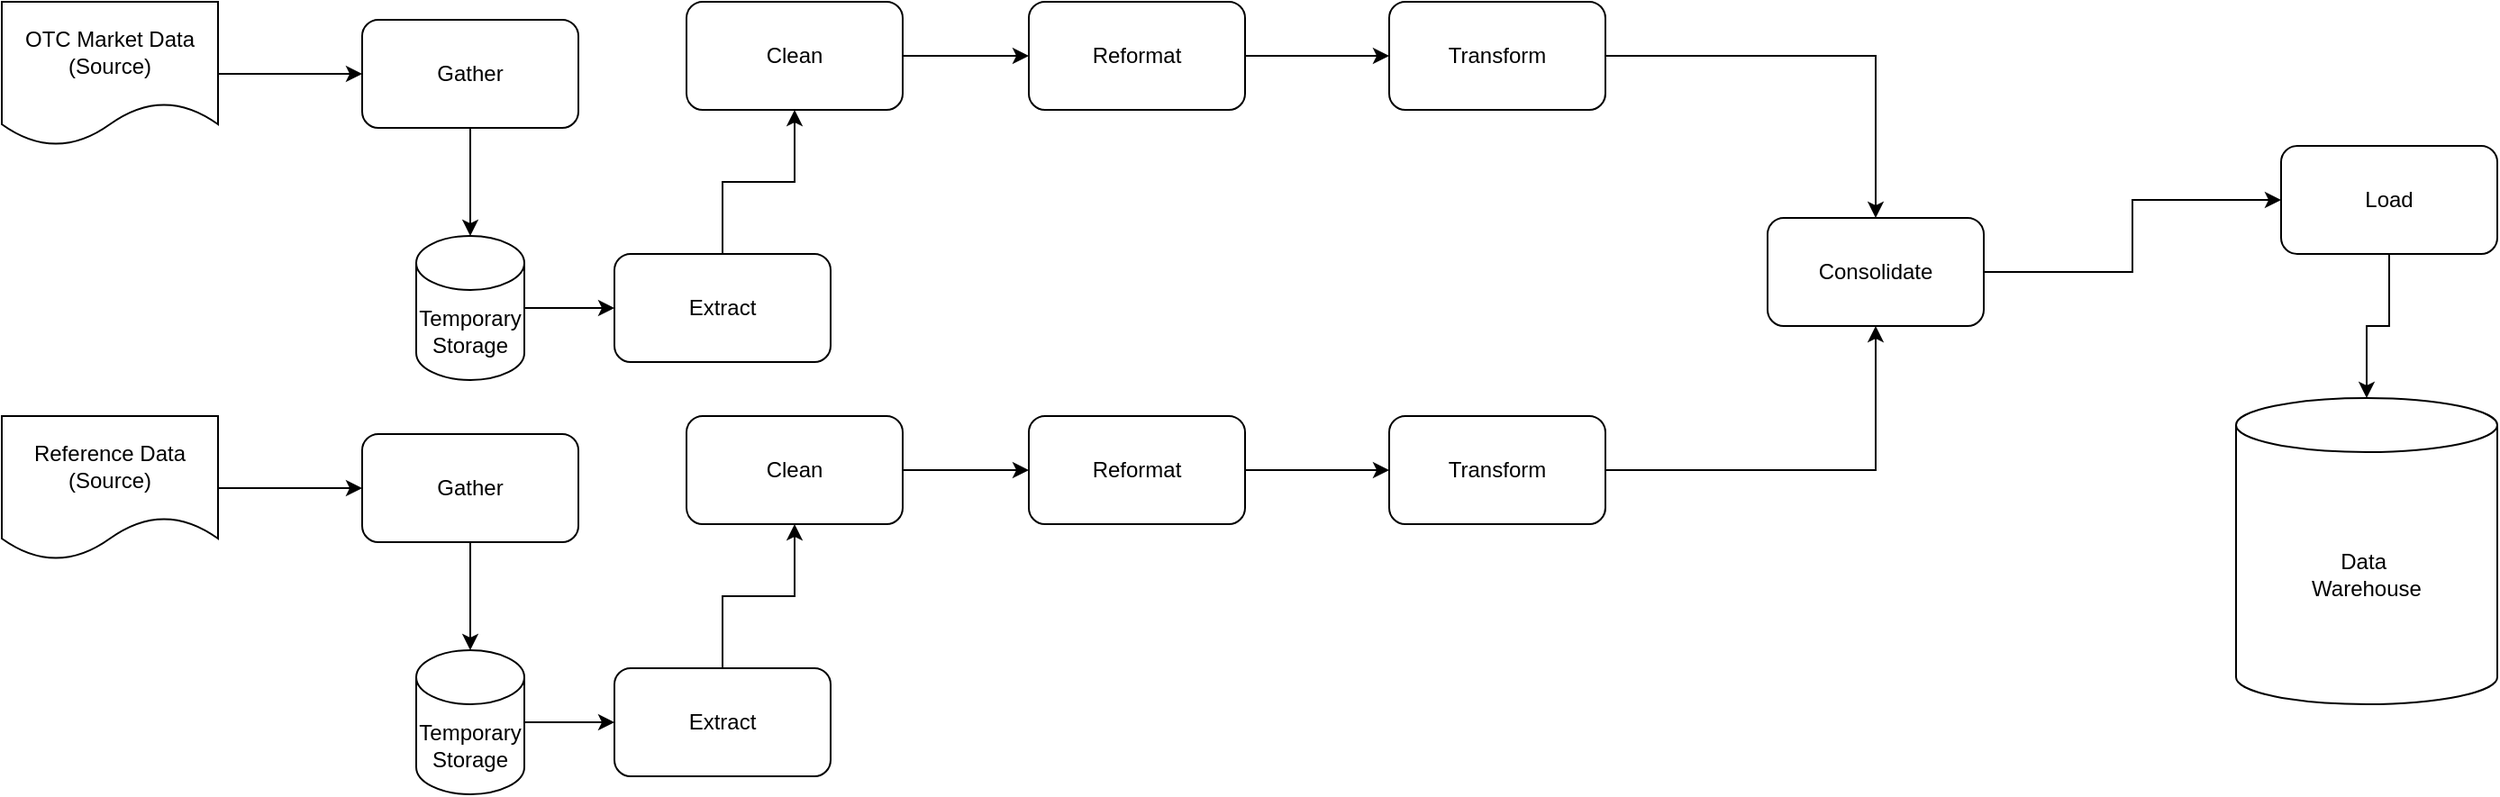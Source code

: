 <mxfile version="26.2.14">
  <diagram name="Page-1" id="saaR4F-_Rif6BhVcq52Z">
    <mxGraphModel dx="1478" dy="868" grid="1" gridSize="10" guides="1" tooltips="1" connect="1" arrows="1" fold="1" page="1" pageScale="1" pageWidth="850" pageHeight="1100" math="0" shadow="0">
      <root>
        <mxCell id="0" />
        <mxCell id="1" parent="0" />
        <mxCell id="EfA6ek4f-y63-T1g8-0h-3" value="" style="edgeStyle=orthogonalEdgeStyle;rounded=0;orthogonalLoop=1;jettySize=auto;html=1;" parent="1" source="EfA6ek4f-y63-T1g8-0h-1" target="EfA6ek4f-y63-T1g8-0h-2" edge="1">
          <mxGeometry relative="1" as="geometry" />
        </mxCell>
        <mxCell id="EfA6ek4f-y63-T1g8-0h-1" value="OTC Market Data&lt;div&gt;(Source)&lt;/div&gt;" style="shape=document;whiteSpace=wrap;html=1;boundedLbl=1;" parent="1" vertex="1">
          <mxGeometry x="20" y="240" width="120" height="80" as="geometry" />
        </mxCell>
        <mxCell id="EfA6ek4f-y63-T1g8-0h-5" value="" style="edgeStyle=orthogonalEdgeStyle;rounded=0;orthogonalLoop=1;jettySize=auto;html=1;" parent="1" source="EfA6ek4f-y63-T1g8-0h-2" target="EfA6ek4f-y63-T1g8-0h-4" edge="1">
          <mxGeometry relative="1" as="geometry" />
        </mxCell>
        <mxCell id="EfA6ek4f-y63-T1g8-0h-2" value="Gather" style="rounded=1;whiteSpace=wrap;html=1;" parent="1" vertex="1">
          <mxGeometry x="220" y="250" width="120" height="60" as="geometry" />
        </mxCell>
        <mxCell id="EfA6ek4f-y63-T1g8-0h-7" value="" style="edgeStyle=orthogonalEdgeStyle;rounded=0;orthogonalLoop=1;jettySize=auto;html=1;" parent="1" source="EfA6ek4f-y63-T1g8-0h-4" target="EfA6ek4f-y63-T1g8-0h-6" edge="1">
          <mxGeometry relative="1" as="geometry" />
        </mxCell>
        <mxCell id="EfA6ek4f-y63-T1g8-0h-4" value="Temporary&lt;div&gt;Storage&lt;/div&gt;" style="shape=cylinder3;whiteSpace=wrap;html=1;boundedLbl=1;backgroundOutline=1;size=15;" parent="1" vertex="1">
          <mxGeometry x="250" y="370" width="60" height="80" as="geometry" />
        </mxCell>
        <mxCell id="EfA6ek4f-y63-T1g8-0h-9" value="" style="edgeStyle=orthogonalEdgeStyle;rounded=0;orthogonalLoop=1;jettySize=auto;html=1;" parent="1" source="EfA6ek4f-y63-T1g8-0h-6" target="EfA6ek4f-y63-T1g8-0h-8" edge="1">
          <mxGeometry relative="1" as="geometry" />
        </mxCell>
        <mxCell id="EfA6ek4f-y63-T1g8-0h-6" value="Extract" style="rounded=1;whiteSpace=wrap;html=1;" parent="1" vertex="1">
          <mxGeometry x="360" y="380" width="120" height="60" as="geometry" />
        </mxCell>
        <mxCell id="EfA6ek4f-y63-T1g8-0h-11" value="" style="edgeStyle=orthogonalEdgeStyle;rounded=0;orthogonalLoop=1;jettySize=auto;html=1;" parent="1" source="EfA6ek4f-y63-T1g8-0h-8" target="EfA6ek4f-y63-T1g8-0h-10" edge="1">
          <mxGeometry relative="1" as="geometry" />
        </mxCell>
        <mxCell id="EfA6ek4f-y63-T1g8-0h-8" value="Clean" style="whiteSpace=wrap;html=1;rounded=1;" parent="1" vertex="1">
          <mxGeometry x="400" y="240" width="120" height="60" as="geometry" />
        </mxCell>
        <mxCell id="EfA6ek4f-y63-T1g8-0h-13" value="" style="edgeStyle=orthogonalEdgeStyle;rounded=0;orthogonalLoop=1;jettySize=auto;html=1;" parent="1" source="EfA6ek4f-y63-T1g8-0h-10" target="EfA6ek4f-y63-T1g8-0h-12" edge="1">
          <mxGeometry relative="1" as="geometry" />
        </mxCell>
        <mxCell id="EfA6ek4f-y63-T1g8-0h-10" value="Reformat" style="whiteSpace=wrap;html=1;rounded=1;" parent="1" vertex="1">
          <mxGeometry x="590" y="240" width="120" height="60" as="geometry" />
        </mxCell>
        <mxCell id="EfA6ek4f-y63-T1g8-0h-15" value="" style="edgeStyle=orthogonalEdgeStyle;rounded=0;orthogonalLoop=1;jettySize=auto;html=1;" parent="1" source="EfA6ek4f-y63-T1g8-0h-12" target="EfA6ek4f-y63-T1g8-0h-14" edge="1">
          <mxGeometry relative="1" as="geometry" />
        </mxCell>
        <mxCell id="EfA6ek4f-y63-T1g8-0h-12" value="Transform" style="whiteSpace=wrap;html=1;rounded=1;" parent="1" vertex="1">
          <mxGeometry x="790" y="240" width="120" height="60" as="geometry" />
        </mxCell>
        <mxCell id="EfA6ek4f-y63-T1g8-0h-17" value="" style="edgeStyle=orthogonalEdgeStyle;rounded=0;orthogonalLoop=1;jettySize=auto;html=1;" parent="1" source="EfA6ek4f-y63-T1g8-0h-14" target="EfA6ek4f-y63-T1g8-0h-16" edge="1">
          <mxGeometry relative="1" as="geometry" />
        </mxCell>
        <mxCell id="EfA6ek4f-y63-T1g8-0h-14" value="Consolidate" style="whiteSpace=wrap;html=1;rounded=1;" parent="1" vertex="1">
          <mxGeometry x="1000" y="360" width="120" height="60" as="geometry" />
        </mxCell>
        <mxCell id="EfA6ek4f-y63-T1g8-0h-19" value="" style="edgeStyle=orthogonalEdgeStyle;rounded=0;orthogonalLoop=1;jettySize=auto;html=1;" parent="1" source="EfA6ek4f-y63-T1g8-0h-16" target="EfA6ek4f-y63-T1g8-0h-18" edge="1">
          <mxGeometry relative="1" as="geometry" />
        </mxCell>
        <mxCell id="EfA6ek4f-y63-T1g8-0h-16" value="Load" style="whiteSpace=wrap;html=1;rounded=1;" parent="1" vertex="1">
          <mxGeometry x="1285" y="320" width="120" height="60" as="geometry" />
        </mxCell>
        <mxCell id="EfA6ek4f-y63-T1g8-0h-18" value="Data&amp;nbsp;&lt;div&gt;Warehouse&lt;/div&gt;" style="shape=cylinder3;whiteSpace=wrap;html=1;boundedLbl=1;backgroundOutline=1;size=15;" parent="1" vertex="1">
          <mxGeometry x="1260" y="460" width="145" height="170" as="geometry" />
        </mxCell>
        <mxCell id="-NLIGs5jsREwLxyYZs_w-3" value="" style="edgeStyle=orthogonalEdgeStyle;rounded=0;orthogonalLoop=1;jettySize=auto;html=1;" edge="1" parent="1" source="-NLIGs5jsREwLxyYZs_w-1" target="-NLIGs5jsREwLxyYZs_w-2">
          <mxGeometry relative="1" as="geometry" />
        </mxCell>
        <mxCell id="-NLIGs5jsREwLxyYZs_w-1" value="Reference Data&lt;div&gt;(Source)&lt;/div&gt;" style="shape=document;whiteSpace=wrap;html=1;boundedLbl=1;" vertex="1" parent="1">
          <mxGeometry x="20" y="470" width="120" height="80" as="geometry" />
        </mxCell>
        <mxCell id="-NLIGs5jsREwLxyYZs_w-5" value="" style="edgeStyle=orthogonalEdgeStyle;rounded=0;orthogonalLoop=1;jettySize=auto;html=1;" edge="1" parent="1" source="-NLIGs5jsREwLxyYZs_w-2" target="-NLIGs5jsREwLxyYZs_w-4">
          <mxGeometry relative="1" as="geometry" />
        </mxCell>
        <mxCell id="-NLIGs5jsREwLxyYZs_w-2" value="Gather" style="rounded=1;whiteSpace=wrap;html=1;" vertex="1" parent="1">
          <mxGeometry x="220" y="480" width="120" height="60" as="geometry" />
        </mxCell>
        <mxCell id="-NLIGs5jsREwLxyYZs_w-22" value="" style="edgeStyle=orthogonalEdgeStyle;rounded=0;orthogonalLoop=1;jettySize=auto;html=1;" edge="1" parent="1" source="-NLIGs5jsREwLxyYZs_w-4" target="-NLIGs5jsREwLxyYZs_w-11">
          <mxGeometry relative="1" as="geometry" />
        </mxCell>
        <mxCell id="-NLIGs5jsREwLxyYZs_w-4" value="Temporary&lt;div&gt;Storage&lt;/div&gt;" style="shape=cylinder3;whiteSpace=wrap;html=1;boundedLbl=1;backgroundOutline=1;size=15;" vertex="1" parent="1">
          <mxGeometry x="250" y="600" width="60" height="80" as="geometry" />
        </mxCell>
        <mxCell id="-NLIGs5jsREwLxyYZs_w-21" value="" style="edgeStyle=orthogonalEdgeStyle;rounded=0;orthogonalLoop=1;jettySize=auto;html=1;" edge="1" parent="1" source="-NLIGs5jsREwLxyYZs_w-11" target="-NLIGs5jsREwLxyYZs_w-13">
          <mxGeometry relative="1" as="geometry" />
        </mxCell>
        <mxCell id="-NLIGs5jsREwLxyYZs_w-11" value="Extract" style="rounded=1;whiteSpace=wrap;html=1;" vertex="1" parent="1">
          <mxGeometry x="360" y="610" width="120" height="60" as="geometry" />
        </mxCell>
        <mxCell id="-NLIGs5jsREwLxyYZs_w-23" value="" style="edgeStyle=orthogonalEdgeStyle;rounded=0;orthogonalLoop=1;jettySize=auto;html=1;" edge="1" parent="1" source="-NLIGs5jsREwLxyYZs_w-13" target="-NLIGs5jsREwLxyYZs_w-15">
          <mxGeometry relative="1" as="geometry" />
        </mxCell>
        <mxCell id="-NLIGs5jsREwLxyYZs_w-13" value="Clean" style="whiteSpace=wrap;html=1;rounded=1;" vertex="1" parent="1">
          <mxGeometry x="400" y="470" width="120" height="60" as="geometry" />
        </mxCell>
        <mxCell id="-NLIGs5jsREwLxyYZs_w-24" value="" style="edgeStyle=orthogonalEdgeStyle;rounded=0;orthogonalLoop=1;jettySize=auto;html=1;" edge="1" parent="1" source="-NLIGs5jsREwLxyYZs_w-15" target="-NLIGs5jsREwLxyYZs_w-17">
          <mxGeometry relative="1" as="geometry" />
        </mxCell>
        <mxCell id="-NLIGs5jsREwLxyYZs_w-15" value="Reformat" style="whiteSpace=wrap;html=1;rounded=1;" vertex="1" parent="1">
          <mxGeometry x="590" y="470" width="120" height="60" as="geometry" />
        </mxCell>
        <mxCell id="-NLIGs5jsREwLxyYZs_w-20" value="" style="edgeStyle=orthogonalEdgeStyle;rounded=0;orthogonalLoop=1;jettySize=auto;html=1;entryX=0.5;entryY=1;entryDx=0;entryDy=0;" edge="1" parent="1" source="-NLIGs5jsREwLxyYZs_w-17" target="EfA6ek4f-y63-T1g8-0h-14">
          <mxGeometry relative="1" as="geometry">
            <mxPoint x="1020" y="550" as="targetPoint" />
          </mxGeometry>
        </mxCell>
        <mxCell id="-NLIGs5jsREwLxyYZs_w-17" value="Transform" style="whiteSpace=wrap;html=1;rounded=1;" vertex="1" parent="1">
          <mxGeometry x="790" y="470" width="120" height="60" as="geometry" />
        </mxCell>
      </root>
    </mxGraphModel>
  </diagram>
</mxfile>

